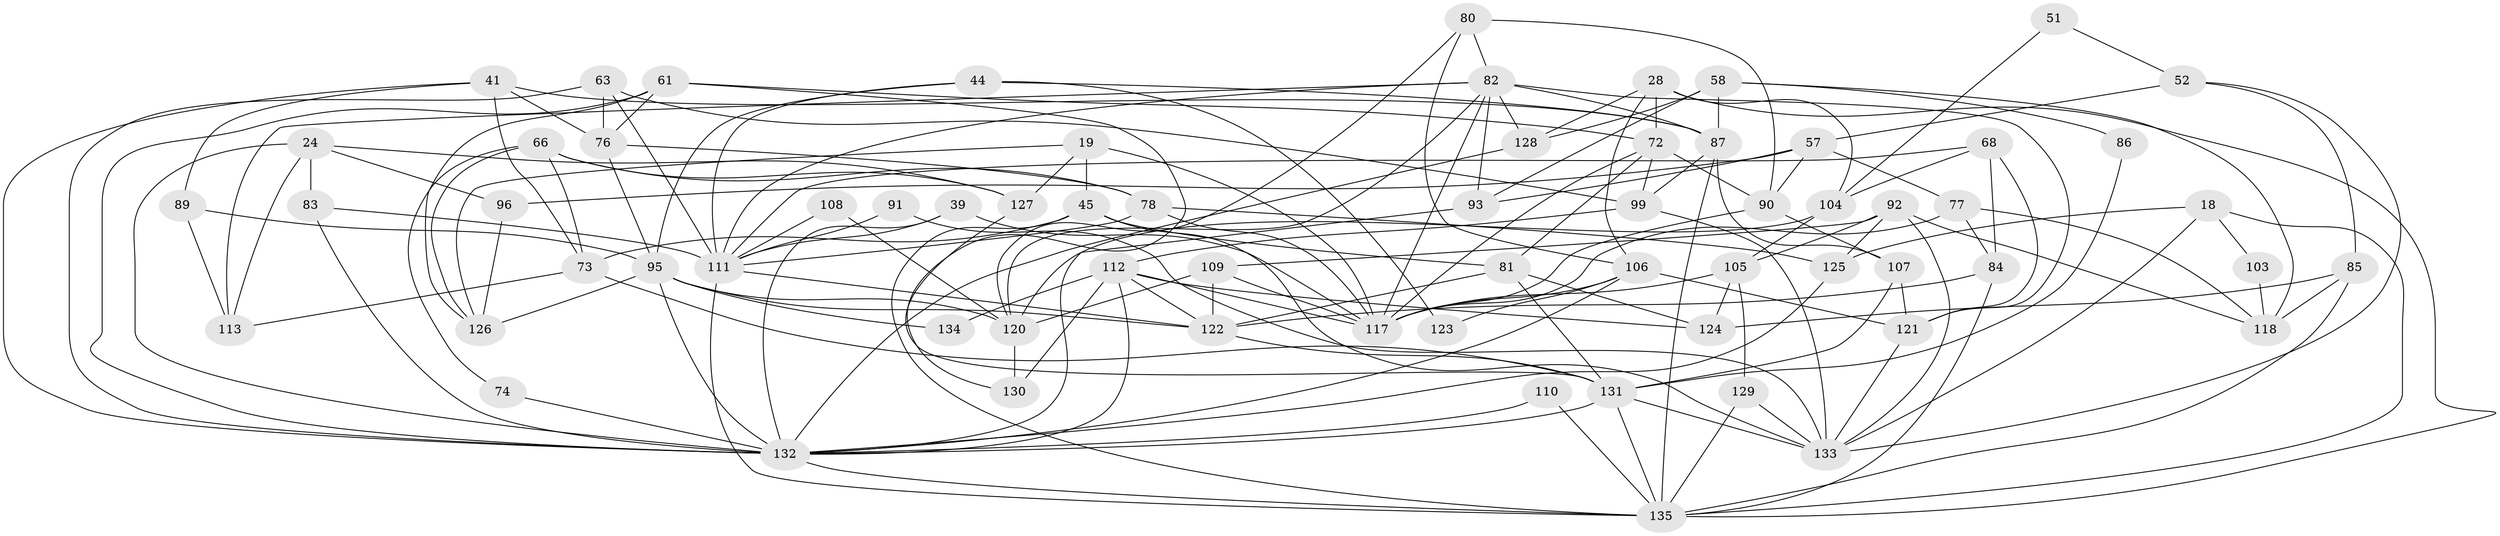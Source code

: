 // original degree distribution, {2: 0.13333333333333333, 5: 0.2074074074074074, 6: 0.0962962962962963, 7: 0.022222222222222223, 3: 0.26666666666666666, 9: 0.007407407407407408, 4: 0.25925925925925924, 8: 0.007407407407407408}
// Generated by graph-tools (version 1.1) at 2025/49/03/09/25 04:49:38]
// undirected, 67 vertices, 166 edges
graph export_dot {
graph [start="1"]
  node [color=gray90,style=filled];
  18 [super="+7"];
  19;
  24;
  28 [super="+26"];
  39;
  41;
  44;
  45 [super="+31"];
  51;
  52;
  57 [super="+33"];
  58;
  61;
  63;
  66 [super="+11"];
  68;
  72 [super="+4"];
  73;
  74;
  76 [super="+62"];
  77;
  78 [super="+42"];
  80;
  81;
  82 [super="+9+56"];
  83 [super="+13"];
  84;
  85;
  86;
  87 [super="+75+67"];
  89;
  90;
  91;
  92 [super="+40"];
  93 [super="+20+43"];
  95 [super="+53"];
  96;
  99 [super="+14+64"];
  103;
  104 [super="+29"];
  105;
  106 [super="+25+59"];
  107 [super="+98"];
  108;
  109 [super="+102"];
  110;
  111 [super="+2+79"];
  112 [super="+3"];
  113;
  117 [super="+50+115"];
  118 [super="+101"];
  120 [super="+23+97"];
  121 [super="+1"];
  122 [super="+36+94"];
  123;
  124;
  125 [super="+119"];
  126 [super="+12"];
  127;
  128;
  129;
  130;
  131 [super="+48+116"];
  132 [super="+60+71+88"];
  133 [super="+15+46"];
  134;
  135 [super="+17+114+55"];
  18 -- 125 [weight=2];
  18 -- 133 [weight=3];
  18 -- 103;
  18 -- 135 [weight=2];
  19 -- 127;
  19 -- 45 [weight=2];
  19 -- 126;
  19 -- 117;
  24 -- 83 [weight=2];
  24 -- 96;
  24 -- 113;
  24 -- 127;
  24 -- 132;
  28 -- 72;
  28 -- 135;
  28 -- 104 [weight=2];
  28 -- 128;
  28 -- 106;
  39 -- 111;
  39 -- 132;
  39 -- 117;
  41 -- 73;
  41 -- 132;
  41 -- 89;
  41 -- 76;
  41 -- 87;
  44 -- 123;
  44 -- 95;
  44 -- 111;
  44 -- 87;
  45 -- 135;
  45 -- 73;
  45 -- 81;
  45 -- 133;
  51 -- 52;
  51 -- 104;
  52 -- 85;
  52 -- 57;
  52 -- 133;
  57 -- 96;
  57 -- 93;
  57 -- 77;
  57 -- 90;
  58 -- 118 [weight=2];
  58 -- 86;
  58 -- 128;
  58 -- 93;
  58 -- 87;
  61 -- 72;
  61 -- 126;
  61 -- 130;
  61 -- 76;
  61 -- 132;
  63 -- 111;
  63 -- 76;
  63 -- 99;
  63 -- 132;
  66 -- 78;
  66 -- 127;
  66 -- 126;
  66 -- 73;
  66 -- 74;
  68 -- 104;
  68 -- 111;
  68 -- 84;
  68 -- 121;
  72 -- 117;
  72 -- 90;
  72 -- 81;
  72 -- 99;
  73 -- 113;
  73 -- 131;
  74 -- 132;
  76 -- 95;
  76 -- 78;
  77 -- 84;
  77 -- 118;
  77 -- 117;
  78 -- 111;
  78 -- 125;
  78 -- 117;
  80 -- 90;
  80 -- 82;
  80 -- 106;
  80 -- 120;
  81 -- 124;
  81 -- 131 [weight=2];
  81 -- 122;
  82 -- 128 [weight=2];
  82 -- 113 [weight=2];
  82 -- 111;
  82 -- 117 [weight=2];
  82 -- 87;
  82 -- 120;
  82 -- 121;
  82 -- 93;
  83 -- 111;
  83 -- 132 [weight=2];
  84 -- 135;
  84 -- 122 [weight=2];
  85 -- 124;
  85 -- 118;
  85 -- 135;
  86 -- 131;
  87 -- 107;
  87 -- 135 [weight=2];
  87 -- 99 [weight=2];
  89 -- 113;
  89 -- 95;
  90 -- 107 [weight=2];
  90 -- 117;
  91 -- 133;
  91 -- 111;
  92 -- 125;
  92 -- 118;
  92 -- 105;
  92 -- 133;
  92 -- 109;
  93 -- 132 [weight=2];
  95 -- 126 [weight=2];
  95 -- 132 [weight=4];
  95 -- 134;
  95 -- 120;
  95 -- 122 [weight=2];
  96 -- 126;
  99 -- 112 [weight=2];
  99 -- 133;
  103 -- 118;
  104 -- 105;
  104 -- 120;
  105 -- 124;
  105 -- 129;
  105 -- 117;
  106 -- 121;
  106 -- 117 [weight=2];
  106 -- 132 [weight=2];
  106 -- 123;
  107 -- 121;
  107 -- 131;
  108 -- 120 [weight=3];
  108 -- 111 [weight=2];
  109 -- 120 [weight=2];
  109 -- 117 [weight=2];
  109 -- 122;
  110 -- 135;
  110 -- 132;
  111 -- 122;
  111 -- 135;
  112 -- 124;
  112 -- 134;
  112 -- 130;
  112 -- 132 [weight=2];
  112 -- 122;
  112 -- 117 [weight=2];
  120 -- 130;
  121 -- 133;
  122 -- 131;
  125 -- 132;
  127 -- 131;
  128 -- 132;
  129 -- 135;
  129 -- 133;
  131 -- 133 [weight=3];
  131 -- 135;
  131 -- 132;
  132 -- 135 [weight=2];
}
